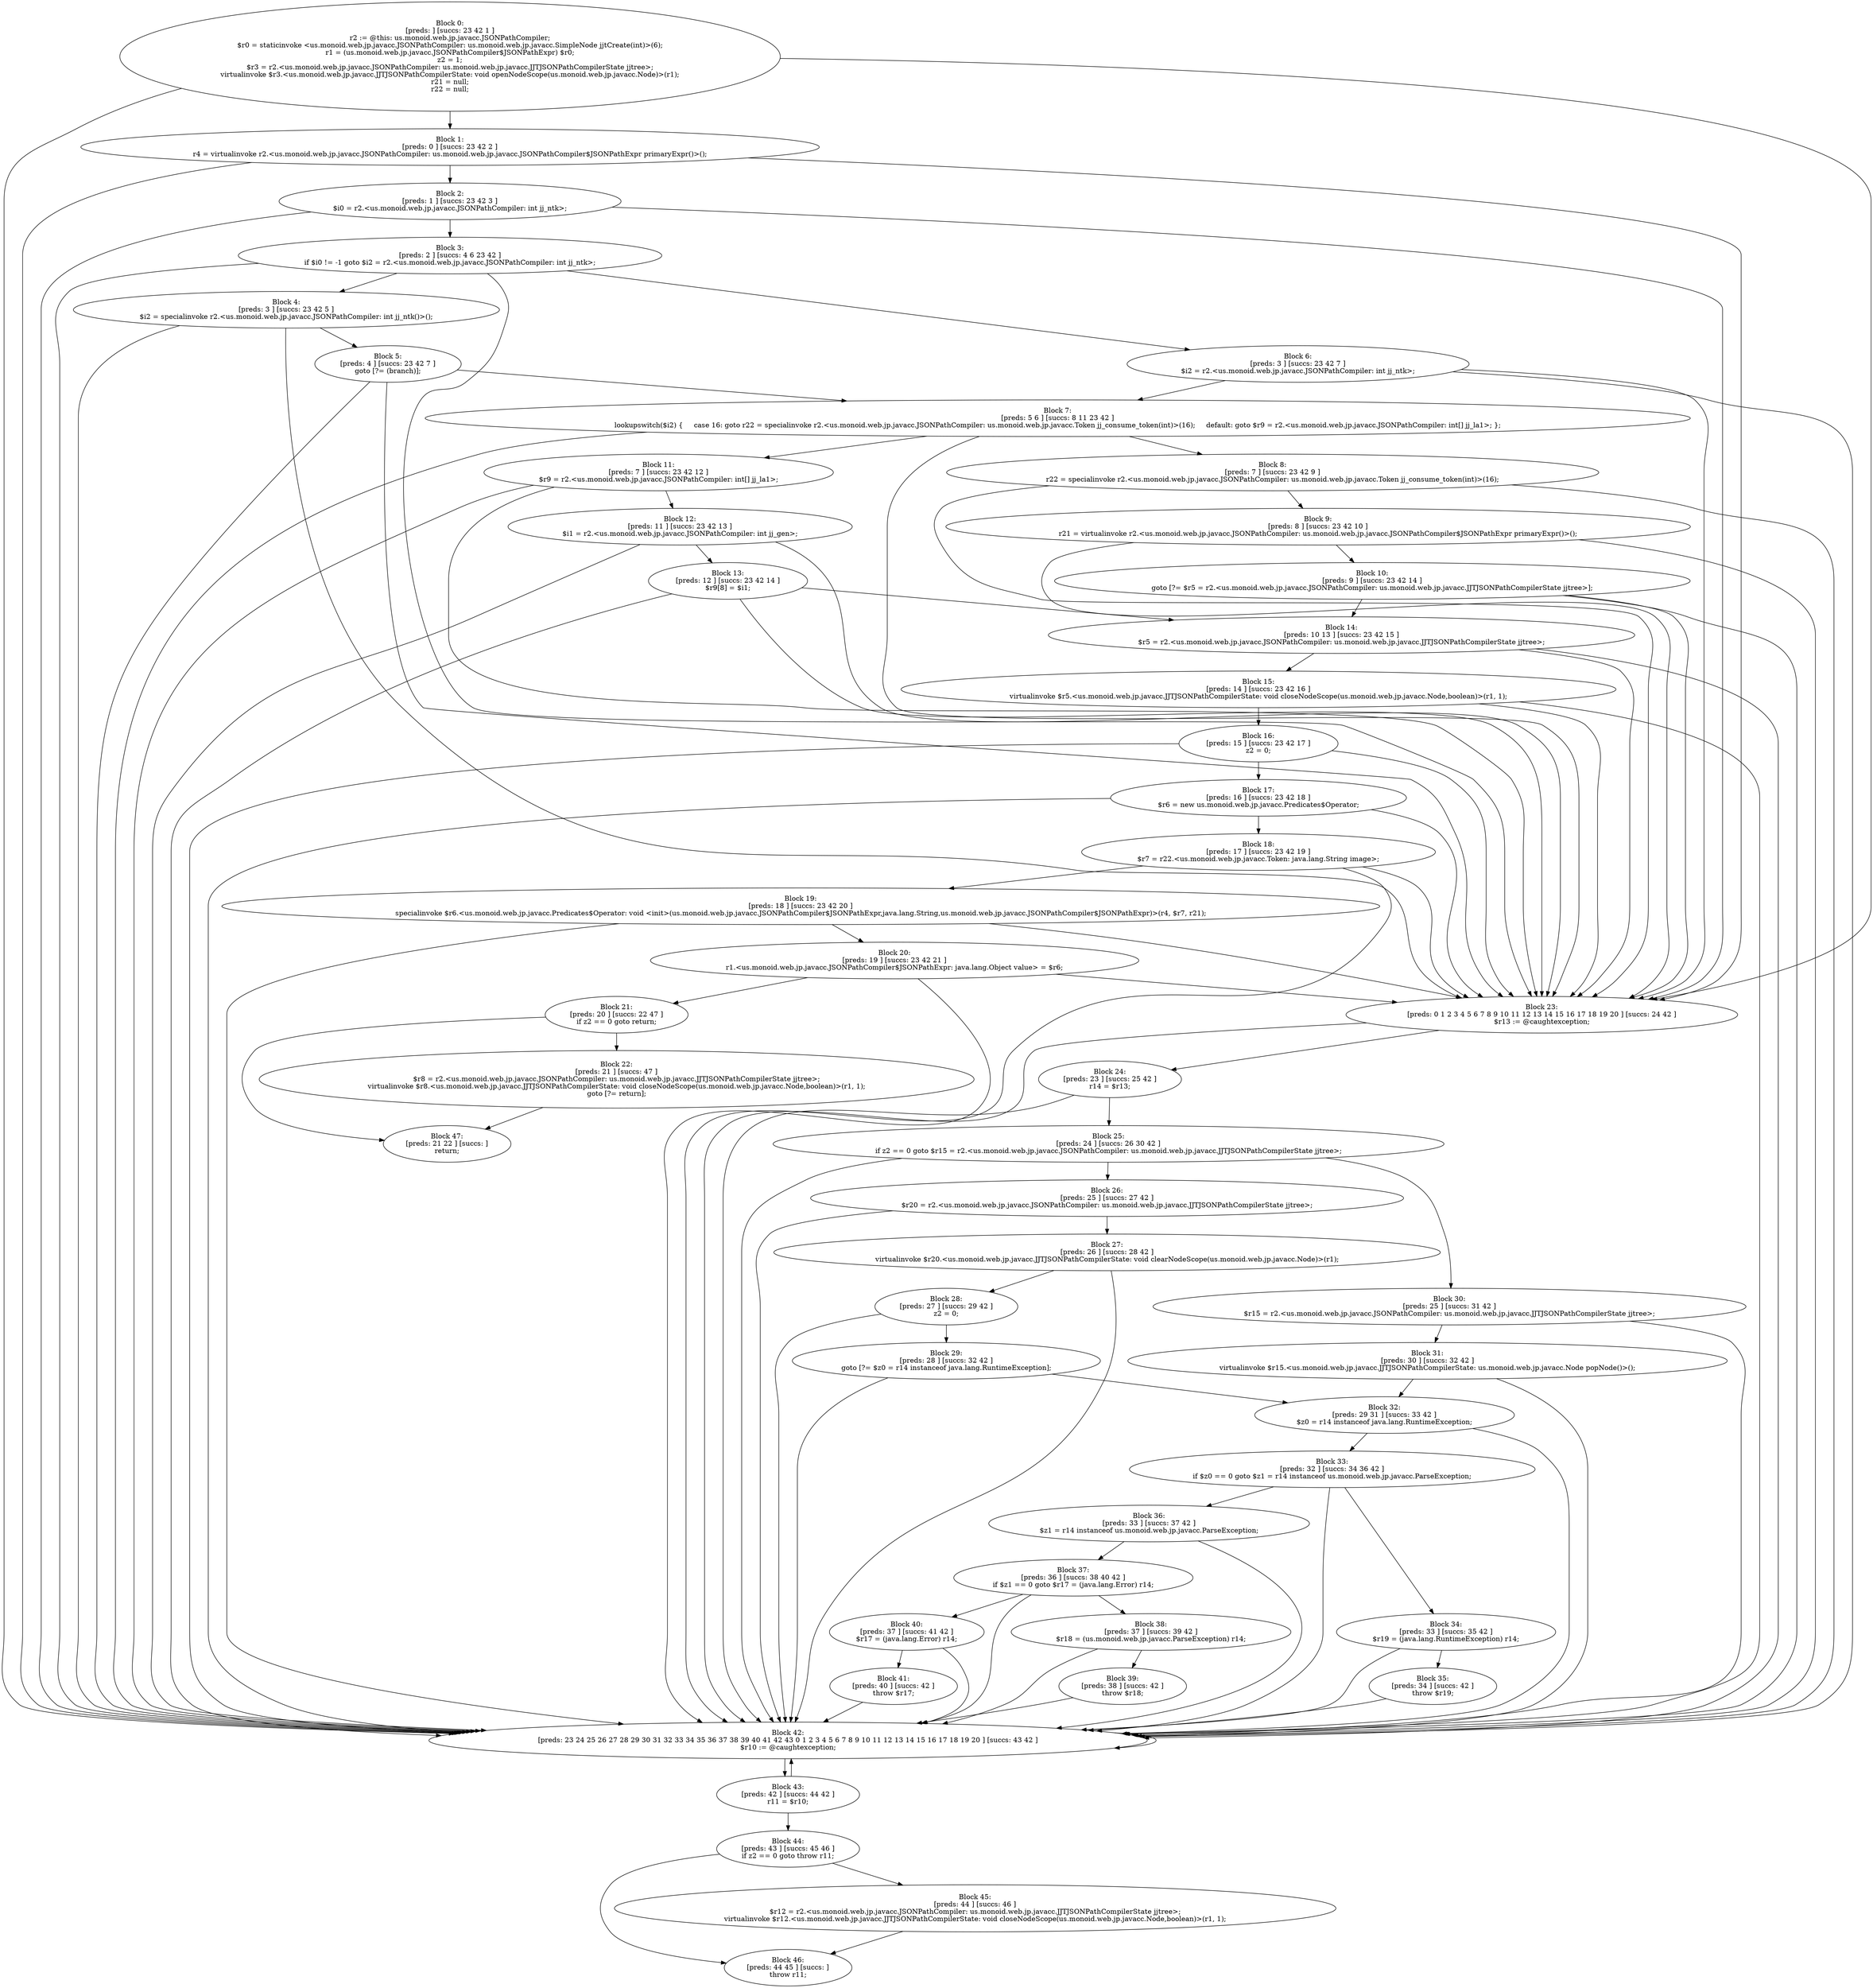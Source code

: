 digraph "unitGraph" {
    "Block 0:
[preds: ] [succs: 23 42 1 ]
r2 := @this: us.monoid.web.jp.javacc.JSONPathCompiler;
$r0 = staticinvoke <us.monoid.web.jp.javacc.JSONPathCompiler: us.monoid.web.jp.javacc.SimpleNode jjtCreate(int)>(6);
r1 = (us.monoid.web.jp.javacc.JSONPathCompiler$JSONPathExpr) $r0;
z2 = 1;
$r3 = r2.<us.monoid.web.jp.javacc.JSONPathCompiler: us.monoid.web.jp.javacc.JJTJSONPathCompilerState jjtree>;
virtualinvoke $r3.<us.monoid.web.jp.javacc.JJTJSONPathCompilerState: void openNodeScope(us.monoid.web.jp.javacc.Node)>(r1);
r21 = null;
r22 = null;
"
    "Block 1:
[preds: 0 ] [succs: 23 42 2 ]
r4 = virtualinvoke r2.<us.monoid.web.jp.javacc.JSONPathCompiler: us.monoid.web.jp.javacc.JSONPathCompiler$JSONPathExpr primaryExpr()>();
"
    "Block 2:
[preds: 1 ] [succs: 23 42 3 ]
$i0 = r2.<us.monoid.web.jp.javacc.JSONPathCompiler: int jj_ntk>;
"
    "Block 3:
[preds: 2 ] [succs: 4 6 23 42 ]
if $i0 != -1 goto $i2 = r2.<us.monoid.web.jp.javacc.JSONPathCompiler: int jj_ntk>;
"
    "Block 4:
[preds: 3 ] [succs: 23 42 5 ]
$i2 = specialinvoke r2.<us.monoid.web.jp.javacc.JSONPathCompiler: int jj_ntk()>();
"
    "Block 5:
[preds: 4 ] [succs: 23 42 7 ]
goto [?= (branch)];
"
    "Block 6:
[preds: 3 ] [succs: 23 42 7 ]
$i2 = r2.<us.monoid.web.jp.javacc.JSONPathCompiler: int jj_ntk>;
"
    "Block 7:
[preds: 5 6 ] [succs: 8 11 23 42 ]
lookupswitch($i2) {     case 16: goto r22 = specialinvoke r2.<us.monoid.web.jp.javacc.JSONPathCompiler: us.monoid.web.jp.javacc.Token jj_consume_token(int)>(16);     default: goto $r9 = r2.<us.monoid.web.jp.javacc.JSONPathCompiler: int[] jj_la1>; };
"
    "Block 8:
[preds: 7 ] [succs: 23 42 9 ]
r22 = specialinvoke r2.<us.monoid.web.jp.javacc.JSONPathCompiler: us.monoid.web.jp.javacc.Token jj_consume_token(int)>(16);
"
    "Block 9:
[preds: 8 ] [succs: 23 42 10 ]
r21 = virtualinvoke r2.<us.monoid.web.jp.javacc.JSONPathCompiler: us.monoid.web.jp.javacc.JSONPathCompiler$JSONPathExpr primaryExpr()>();
"
    "Block 10:
[preds: 9 ] [succs: 23 42 14 ]
goto [?= $r5 = r2.<us.monoid.web.jp.javacc.JSONPathCompiler: us.monoid.web.jp.javacc.JJTJSONPathCompilerState jjtree>];
"
    "Block 11:
[preds: 7 ] [succs: 23 42 12 ]
$r9 = r2.<us.monoid.web.jp.javacc.JSONPathCompiler: int[] jj_la1>;
"
    "Block 12:
[preds: 11 ] [succs: 23 42 13 ]
$i1 = r2.<us.monoid.web.jp.javacc.JSONPathCompiler: int jj_gen>;
"
    "Block 13:
[preds: 12 ] [succs: 23 42 14 ]
$r9[8] = $i1;
"
    "Block 14:
[preds: 10 13 ] [succs: 23 42 15 ]
$r5 = r2.<us.monoid.web.jp.javacc.JSONPathCompiler: us.monoid.web.jp.javacc.JJTJSONPathCompilerState jjtree>;
"
    "Block 15:
[preds: 14 ] [succs: 23 42 16 ]
virtualinvoke $r5.<us.monoid.web.jp.javacc.JJTJSONPathCompilerState: void closeNodeScope(us.monoid.web.jp.javacc.Node,boolean)>(r1, 1);
"
    "Block 16:
[preds: 15 ] [succs: 23 42 17 ]
z2 = 0;
"
    "Block 17:
[preds: 16 ] [succs: 23 42 18 ]
$r6 = new us.monoid.web.jp.javacc.Predicates$Operator;
"
    "Block 18:
[preds: 17 ] [succs: 23 42 19 ]
$r7 = r22.<us.monoid.web.jp.javacc.Token: java.lang.String image>;
"
    "Block 19:
[preds: 18 ] [succs: 23 42 20 ]
specialinvoke $r6.<us.monoid.web.jp.javacc.Predicates$Operator: void <init>(us.monoid.web.jp.javacc.JSONPathCompiler$JSONPathExpr,java.lang.String,us.monoid.web.jp.javacc.JSONPathCompiler$JSONPathExpr)>(r4, $r7, r21);
"
    "Block 20:
[preds: 19 ] [succs: 23 42 21 ]
r1.<us.monoid.web.jp.javacc.JSONPathCompiler$JSONPathExpr: java.lang.Object value> = $r6;
"
    "Block 21:
[preds: 20 ] [succs: 22 47 ]
if z2 == 0 goto return;
"
    "Block 22:
[preds: 21 ] [succs: 47 ]
$r8 = r2.<us.monoid.web.jp.javacc.JSONPathCompiler: us.monoid.web.jp.javacc.JJTJSONPathCompilerState jjtree>;
virtualinvoke $r8.<us.monoid.web.jp.javacc.JJTJSONPathCompilerState: void closeNodeScope(us.monoid.web.jp.javacc.Node,boolean)>(r1, 1);
goto [?= return];
"
    "Block 23:
[preds: 0 1 2 3 4 5 6 7 8 9 10 11 12 13 14 15 16 17 18 19 20 ] [succs: 24 42 ]
$r13 := @caughtexception;
"
    "Block 24:
[preds: 23 ] [succs: 25 42 ]
r14 = $r13;
"
    "Block 25:
[preds: 24 ] [succs: 26 30 42 ]
if z2 == 0 goto $r15 = r2.<us.monoid.web.jp.javacc.JSONPathCompiler: us.monoid.web.jp.javacc.JJTJSONPathCompilerState jjtree>;
"
    "Block 26:
[preds: 25 ] [succs: 27 42 ]
$r20 = r2.<us.monoid.web.jp.javacc.JSONPathCompiler: us.monoid.web.jp.javacc.JJTJSONPathCompilerState jjtree>;
"
    "Block 27:
[preds: 26 ] [succs: 28 42 ]
virtualinvoke $r20.<us.monoid.web.jp.javacc.JJTJSONPathCompilerState: void clearNodeScope(us.monoid.web.jp.javacc.Node)>(r1);
"
    "Block 28:
[preds: 27 ] [succs: 29 42 ]
z2 = 0;
"
    "Block 29:
[preds: 28 ] [succs: 32 42 ]
goto [?= $z0 = r14 instanceof java.lang.RuntimeException];
"
    "Block 30:
[preds: 25 ] [succs: 31 42 ]
$r15 = r2.<us.monoid.web.jp.javacc.JSONPathCompiler: us.monoid.web.jp.javacc.JJTJSONPathCompilerState jjtree>;
"
    "Block 31:
[preds: 30 ] [succs: 32 42 ]
virtualinvoke $r15.<us.monoid.web.jp.javacc.JJTJSONPathCompilerState: us.monoid.web.jp.javacc.Node popNode()>();
"
    "Block 32:
[preds: 29 31 ] [succs: 33 42 ]
$z0 = r14 instanceof java.lang.RuntimeException;
"
    "Block 33:
[preds: 32 ] [succs: 34 36 42 ]
if $z0 == 0 goto $z1 = r14 instanceof us.monoid.web.jp.javacc.ParseException;
"
    "Block 34:
[preds: 33 ] [succs: 35 42 ]
$r19 = (java.lang.RuntimeException) r14;
"
    "Block 35:
[preds: 34 ] [succs: 42 ]
throw $r19;
"
    "Block 36:
[preds: 33 ] [succs: 37 42 ]
$z1 = r14 instanceof us.monoid.web.jp.javacc.ParseException;
"
    "Block 37:
[preds: 36 ] [succs: 38 40 42 ]
if $z1 == 0 goto $r17 = (java.lang.Error) r14;
"
    "Block 38:
[preds: 37 ] [succs: 39 42 ]
$r18 = (us.monoid.web.jp.javacc.ParseException) r14;
"
    "Block 39:
[preds: 38 ] [succs: 42 ]
throw $r18;
"
    "Block 40:
[preds: 37 ] [succs: 41 42 ]
$r17 = (java.lang.Error) r14;
"
    "Block 41:
[preds: 40 ] [succs: 42 ]
throw $r17;
"
    "Block 42:
[preds: 23 24 25 26 27 28 29 30 31 32 33 34 35 36 37 38 39 40 41 42 43 0 1 2 3 4 5 6 7 8 9 10 11 12 13 14 15 16 17 18 19 20 ] [succs: 43 42 ]
$r10 := @caughtexception;
"
    "Block 43:
[preds: 42 ] [succs: 44 42 ]
r11 = $r10;
"
    "Block 44:
[preds: 43 ] [succs: 45 46 ]
if z2 == 0 goto throw r11;
"
    "Block 45:
[preds: 44 ] [succs: 46 ]
$r12 = r2.<us.monoid.web.jp.javacc.JSONPathCompiler: us.monoid.web.jp.javacc.JJTJSONPathCompilerState jjtree>;
virtualinvoke $r12.<us.monoid.web.jp.javacc.JJTJSONPathCompilerState: void closeNodeScope(us.monoid.web.jp.javacc.Node,boolean)>(r1, 1);
"
    "Block 46:
[preds: 44 45 ] [succs: ]
throw r11;
"
    "Block 47:
[preds: 21 22 ] [succs: ]
return;
"
    "Block 0:
[preds: ] [succs: 23 42 1 ]
r2 := @this: us.monoid.web.jp.javacc.JSONPathCompiler;
$r0 = staticinvoke <us.monoid.web.jp.javacc.JSONPathCompiler: us.monoid.web.jp.javacc.SimpleNode jjtCreate(int)>(6);
r1 = (us.monoid.web.jp.javacc.JSONPathCompiler$JSONPathExpr) $r0;
z2 = 1;
$r3 = r2.<us.monoid.web.jp.javacc.JSONPathCompiler: us.monoid.web.jp.javacc.JJTJSONPathCompilerState jjtree>;
virtualinvoke $r3.<us.monoid.web.jp.javacc.JJTJSONPathCompilerState: void openNodeScope(us.monoid.web.jp.javacc.Node)>(r1);
r21 = null;
r22 = null;
"->"Block 23:
[preds: 0 1 2 3 4 5 6 7 8 9 10 11 12 13 14 15 16 17 18 19 20 ] [succs: 24 42 ]
$r13 := @caughtexception;
";
    "Block 0:
[preds: ] [succs: 23 42 1 ]
r2 := @this: us.monoid.web.jp.javacc.JSONPathCompiler;
$r0 = staticinvoke <us.monoid.web.jp.javacc.JSONPathCompiler: us.monoid.web.jp.javacc.SimpleNode jjtCreate(int)>(6);
r1 = (us.monoid.web.jp.javacc.JSONPathCompiler$JSONPathExpr) $r0;
z2 = 1;
$r3 = r2.<us.monoid.web.jp.javacc.JSONPathCompiler: us.monoid.web.jp.javacc.JJTJSONPathCompilerState jjtree>;
virtualinvoke $r3.<us.monoid.web.jp.javacc.JJTJSONPathCompilerState: void openNodeScope(us.monoid.web.jp.javacc.Node)>(r1);
r21 = null;
r22 = null;
"->"Block 42:
[preds: 23 24 25 26 27 28 29 30 31 32 33 34 35 36 37 38 39 40 41 42 43 0 1 2 3 4 5 6 7 8 9 10 11 12 13 14 15 16 17 18 19 20 ] [succs: 43 42 ]
$r10 := @caughtexception;
";
    "Block 0:
[preds: ] [succs: 23 42 1 ]
r2 := @this: us.monoid.web.jp.javacc.JSONPathCompiler;
$r0 = staticinvoke <us.monoid.web.jp.javacc.JSONPathCompiler: us.monoid.web.jp.javacc.SimpleNode jjtCreate(int)>(6);
r1 = (us.monoid.web.jp.javacc.JSONPathCompiler$JSONPathExpr) $r0;
z2 = 1;
$r3 = r2.<us.monoid.web.jp.javacc.JSONPathCompiler: us.monoid.web.jp.javacc.JJTJSONPathCompilerState jjtree>;
virtualinvoke $r3.<us.monoid.web.jp.javacc.JJTJSONPathCompilerState: void openNodeScope(us.monoid.web.jp.javacc.Node)>(r1);
r21 = null;
r22 = null;
"->"Block 1:
[preds: 0 ] [succs: 23 42 2 ]
r4 = virtualinvoke r2.<us.monoid.web.jp.javacc.JSONPathCompiler: us.monoid.web.jp.javacc.JSONPathCompiler$JSONPathExpr primaryExpr()>();
";
    "Block 1:
[preds: 0 ] [succs: 23 42 2 ]
r4 = virtualinvoke r2.<us.monoid.web.jp.javacc.JSONPathCompiler: us.monoid.web.jp.javacc.JSONPathCompiler$JSONPathExpr primaryExpr()>();
"->"Block 23:
[preds: 0 1 2 3 4 5 6 7 8 9 10 11 12 13 14 15 16 17 18 19 20 ] [succs: 24 42 ]
$r13 := @caughtexception;
";
    "Block 1:
[preds: 0 ] [succs: 23 42 2 ]
r4 = virtualinvoke r2.<us.monoid.web.jp.javacc.JSONPathCompiler: us.monoid.web.jp.javacc.JSONPathCompiler$JSONPathExpr primaryExpr()>();
"->"Block 42:
[preds: 23 24 25 26 27 28 29 30 31 32 33 34 35 36 37 38 39 40 41 42 43 0 1 2 3 4 5 6 7 8 9 10 11 12 13 14 15 16 17 18 19 20 ] [succs: 43 42 ]
$r10 := @caughtexception;
";
    "Block 1:
[preds: 0 ] [succs: 23 42 2 ]
r4 = virtualinvoke r2.<us.monoid.web.jp.javacc.JSONPathCompiler: us.monoid.web.jp.javacc.JSONPathCompiler$JSONPathExpr primaryExpr()>();
"->"Block 2:
[preds: 1 ] [succs: 23 42 3 ]
$i0 = r2.<us.monoid.web.jp.javacc.JSONPathCompiler: int jj_ntk>;
";
    "Block 2:
[preds: 1 ] [succs: 23 42 3 ]
$i0 = r2.<us.monoid.web.jp.javacc.JSONPathCompiler: int jj_ntk>;
"->"Block 23:
[preds: 0 1 2 3 4 5 6 7 8 9 10 11 12 13 14 15 16 17 18 19 20 ] [succs: 24 42 ]
$r13 := @caughtexception;
";
    "Block 2:
[preds: 1 ] [succs: 23 42 3 ]
$i0 = r2.<us.monoid.web.jp.javacc.JSONPathCompiler: int jj_ntk>;
"->"Block 42:
[preds: 23 24 25 26 27 28 29 30 31 32 33 34 35 36 37 38 39 40 41 42 43 0 1 2 3 4 5 6 7 8 9 10 11 12 13 14 15 16 17 18 19 20 ] [succs: 43 42 ]
$r10 := @caughtexception;
";
    "Block 2:
[preds: 1 ] [succs: 23 42 3 ]
$i0 = r2.<us.monoid.web.jp.javacc.JSONPathCompiler: int jj_ntk>;
"->"Block 3:
[preds: 2 ] [succs: 4 6 23 42 ]
if $i0 != -1 goto $i2 = r2.<us.monoid.web.jp.javacc.JSONPathCompiler: int jj_ntk>;
";
    "Block 3:
[preds: 2 ] [succs: 4 6 23 42 ]
if $i0 != -1 goto $i2 = r2.<us.monoid.web.jp.javacc.JSONPathCompiler: int jj_ntk>;
"->"Block 4:
[preds: 3 ] [succs: 23 42 5 ]
$i2 = specialinvoke r2.<us.monoid.web.jp.javacc.JSONPathCompiler: int jj_ntk()>();
";
    "Block 3:
[preds: 2 ] [succs: 4 6 23 42 ]
if $i0 != -1 goto $i2 = r2.<us.monoid.web.jp.javacc.JSONPathCompiler: int jj_ntk>;
"->"Block 6:
[preds: 3 ] [succs: 23 42 7 ]
$i2 = r2.<us.monoid.web.jp.javacc.JSONPathCompiler: int jj_ntk>;
";
    "Block 3:
[preds: 2 ] [succs: 4 6 23 42 ]
if $i0 != -1 goto $i2 = r2.<us.monoid.web.jp.javacc.JSONPathCompiler: int jj_ntk>;
"->"Block 23:
[preds: 0 1 2 3 4 5 6 7 8 9 10 11 12 13 14 15 16 17 18 19 20 ] [succs: 24 42 ]
$r13 := @caughtexception;
";
    "Block 3:
[preds: 2 ] [succs: 4 6 23 42 ]
if $i0 != -1 goto $i2 = r2.<us.monoid.web.jp.javacc.JSONPathCompiler: int jj_ntk>;
"->"Block 42:
[preds: 23 24 25 26 27 28 29 30 31 32 33 34 35 36 37 38 39 40 41 42 43 0 1 2 3 4 5 6 7 8 9 10 11 12 13 14 15 16 17 18 19 20 ] [succs: 43 42 ]
$r10 := @caughtexception;
";
    "Block 4:
[preds: 3 ] [succs: 23 42 5 ]
$i2 = specialinvoke r2.<us.monoid.web.jp.javacc.JSONPathCompiler: int jj_ntk()>();
"->"Block 23:
[preds: 0 1 2 3 4 5 6 7 8 9 10 11 12 13 14 15 16 17 18 19 20 ] [succs: 24 42 ]
$r13 := @caughtexception;
";
    "Block 4:
[preds: 3 ] [succs: 23 42 5 ]
$i2 = specialinvoke r2.<us.monoid.web.jp.javacc.JSONPathCompiler: int jj_ntk()>();
"->"Block 42:
[preds: 23 24 25 26 27 28 29 30 31 32 33 34 35 36 37 38 39 40 41 42 43 0 1 2 3 4 5 6 7 8 9 10 11 12 13 14 15 16 17 18 19 20 ] [succs: 43 42 ]
$r10 := @caughtexception;
";
    "Block 4:
[preds: 3 ] [succs: 23 42 5 ]
$i2 = specialinvoke r2.<us.monoid.web.jp.javacc.JSONPathCompiler: int jj_ntk()>();
"->"Block 5:
[preds: 4 ] [succs: 23 42 7 ]
goto [?= (branch)];
";
    "Block 5:
[preds: 4 ] [succs: 23 42 7 ]
goto [?= (branch)];
"->"Block 23:
[preds: 0 1 2 3 4 5 6 7 8 9 10 11 12 13 14 15 16 17 18 19 20 ] [succs: 24 42 ]
$r13 := @caughtexception;
";
    "Block 5:
[preds: 4 ] [succs: 23 42 7 ]
goto [?= (branch)];
"->"Block 42:
[preds: 23 24 25 26 27 28 29 30 31 32 33 34 35 36 37 38 39 40 41 42 43 0 1 2 3 4 5 6 7 8 9 10 11 12 13 14 15 16 17 18 19 20 ] [succs: 43 42 ]
$r10 := @caughtexception;
";
    "Block 5:
[preds: 4 ] [succs: 23 42 7 ]
goto [?= (branch)];
"->"Block 7:
[preds: 5 6 ] [succs: 8 11 23 42 ]
lookupswitch($i2) {     case 16: goto r22 = specialinvoke r2.<us.monoid.web.jp.javacc.JSONPathCompiler: us.monoid.web.jp.javacc.Token jj_consume_token(int)>(16);     default: goto $r9 = r2.<us.monoid.web.jp.javacc.JSONPathCompiler: int[] jj_la1>; };
";
    "Block 6:
[preds: 3 ] [succs: 23 42 7 ]
$i2 = r2.<us.monoid.web.jp.javacc.JSONPathCompiler: int jj_ntk>;
"->"Block 23:
[preds: 0 1 2 3 4 5 6 7 8 9 10 11 12 13 14 15 16 17 18 19 20 ] [succs: 24 42 ]
$r13 := @caughtexception;
";
    "Block 6:
[preds: 3 ] [succs: 23 42 7 ]
$i2 = r2.<us.monoid.web.jp.javacc.JSONPathCompiler: int jj_ntk>;
"->"Block 42:
[preds: 23 24 25 26 27 28 29 30 31 32 33 34 35 36 37 38 39 40 41 42 43 0 1 2 3 4 5 6 7 8 9 10 11 12 13 14 15 16 17 18 19 20 ] [succs: 43 42 ]
$r10 := @caughtexception;
";
    "Block 6:
[preds: 3 ] [succs: 23 42 7 ]
$i2 = r2.<us.monoid.web.jp.javacc.JSONPathCompiler: int jj_ntk>;
"->"Block 7:
[preds: 5 6 ] [succs: 8 11 23 42 ]
lookupswitch($i2) {     case 16: goto r22 = specialinvoke r2.<us.monoid.web.jp.javacc.JSONPathCompiler: us.monoid.web.jp.javacc.Token jj_consume_token(int)>(16);     default: goto $r9 = r2.<us.monoid.web.jp.javacc.JSONPathCompiler: int[] jj_la1>; };
";
    "Block 7:
[preds: 5 6 ] [succs: 8 11 23 42 ]
lookupswitch($i2) {     case 16: goto r22 = specialinvoke r2.<us.monoid.web.jp.javacc.JSONPathCompiler: us.monoid.web.jp.javacc.Token jj_consume_token(int)>(16);     default: goto $r9 = r2.<us.monoid.web.jp.javacc.JSONPathCompiler: int[] jj_la1>; };
"->"Block 8:
[preds: 7 ] [succs: 23 42 9 ]
r22 = specialinvoke r2.<us.monoid.web.jp.javacc.JSONPathCompiler: us.monoid.web.jp.javacc.Token jj_consume_token(int)>(16);
";
    "Block 7:
[preds: 5 6 ] [succs: 8 11 23 42 ]
lookupswitch($i2) {     case 16: goto r22 = specialinvoke r2.<us.monoid.web.jp.javacc.JSONPathCompiler: us.monoid.web.jp.javacc.Token jj_consume_token(int)>(16);     default: goto $r9 = r2.<us.monoid.web.jp.javacc.JSONPathCompiler: int[] jj_la1>; };
"->"Block 11:
[preds: 7 ] [succs: 23 42 12 ]
$r9 = r2.<us.monoid.web.jp.javacc.JSONPathCompiler: int[] jj_la1>;
";
    "Block 7:
[preds: 5 6 ] [succs: 8 11 23 42 ]
lookupswitch($i2) {     case 16: goto r22 = specialinvoke r2.<us.monoid.web.jp.javacc.JSONPathCompiler: us.monoid.web.jp.javacc.Token jj_consume_token(int)>(16);     default: goto $r9 = r2.<us.monoid.web.jp.javacc.JSONPathCompiler: int[] jj_la1>; };
"->"Block 23:
[preds: 0 1 2 3 4 5 6 7 8 9 10 11 12 13 14 15 16 17 18 19 20 ] [succs: 24 42 ]
$r13 := @caughtexception;
";
    "Block 7:
[preds: 5 6 ] [succs: 8 11 23 42 ]
lookupswitch($i2) {     case 16: goto r22 = specialinvoke r2.<us.monoid.web.jp.javacc.JSONPathCompiler: us.monoid.web.jp.javacc.Token jj_consume_token(int)>(16);     default: goto $r9 = r2.<us.monoid.web.jp.javacc.JSONPathCompiler: int[] jj_la1>; };
"->"Block 42:
[preds: 23 24 25 26 27 28 29 30 31 32 33 34 35 36 37 38 39 40 41 42 43 0 1 2 3 4 5 6 7 8 9 10 11 12 13 14 15 16 17 18 19 20 ] [succs: 43 42 ]
$r10 := @caughtexception;
";
    "Block 8:
[preds: 7 ] [succs: 23 42 9 ]
r22 = specialinvoke r2.<us.monoid.web.jp.javacc.JSONPathCompiler: us.monoid.web.jp.javacc.Token jj_consume_token(int)>(16);
"->"Block 23:
[preds: 0 1 2 3 4 5 6 7 8 9 10 11 12 13 14 15 16 17 18 19 20 ] [succs: 24 42 ]
$r13 := @caughtexception;
";
    "Block 8:
[preds: 7 ] [succs: 23 42 9 ]
r22 = specialinvoke r2.<us.monoid.web.jp.javacc.JSONPathCompiler: us.monoid.web.jp.javacc.Token jj_consume_token(int)>(16);
"->"Block 42:
[preds: 23 24 25 26 27 28 29 30 31 32 33 34 35 36 37 38 39 40 41 42 43 0 1 2 3 4 5 6 7 8 9 10 11 12 13 14 15 16 17 18 19 20 ] [succs: 43 42 ]
$r10 := @caughtexception;
";
    "Block 8:
[preds: 7 ] [succs: 23 42 9 ]
r22 = specialinvoke r2.<us.monoid.web.jp.javacc.JSONPathCompiler: us.monoid.web.jp.javacc.Token jj_consume_token(int)>(16);
"->"Block 9:
[preds: 8 ] [succs: 23 42 10 ]
r21 = virtualinvoke r2.<us.monoid.web.jp.javacc.JSONPathCompiler: us.monoid.web.jp.javacc.JSONPathCompiler$JSONPathExpr primaryExpr()>();
";
    "Block 9:
[preds: 8 ] [succs: 23 42 10 ]
r21 = virtualinvoke r2.<us.monoid.web.jp.javacc.JSONPathCompiler: us.monoid.web.jp.javacc.JSONPathCompiler$JSONPathExpr primaryExpr()>();
"->"Block 23:
[preds: 0 1 2 3 4 5 6 7 8 9 10 11 12 13 14 15 16 17 18 19 20 ] [succs: 24 42 ]
$r13 := @caughtexception;
";
    "Block 9:
[preds: 8 ] [succs: 23 42 10 ]
r21 = virtualinvoke r2.<us.monoid.web.jp.javacc.JSONPathCompiler: us.monoid.web.jp.javacc.JSONPathCompiler$JSONPathExpr primaryExpr()>();
"->"Block 42:
[preds: 23 24 25 26 27 28 29 30 31 32 33 34 35 36 37 38 39 40 41 42 43 0 1 2 3 4 5 6 7 8 9 10 11 12 13 14 15 16 17 18 19 20 ] [succs: 43 42 ]
$r10 := @caughtexception;
";
    "Block 9:
[preds: 8 ] [succs: 23 42 10 ]
r21 = virtualinvoke r2.<us.monoid.web.jp.javacc.JSONPathCompiler: us.monoid.web.jp.javacc.JSONPathCompiler$JSONPathExpr primaryExpr()>();
"->"Block 10:
[preds: 9 ] [succs: 23 42 14 ]
goto [?= $r5 = r2.<us.monoid.web.jp.javacc.JSONPathCompiler: us.monoid.web.jp.javacc.JJTJSONPathCompilerState jjtree>];
";
    "Block 10:
[preds: 9 ] [succs: 23 42 14 ]
goto [?= $r5 = r2.<us.monoid.web.jp.javacc.JSONPathCompiler: us.monoid.web.jp.javacc.JJTJSONPathCompilerState jjtree>];
"->"Block 23:
[preds: 0 1 2 3 4 5 6 7 8 9 10 11 12 13 14 15 16 17 18 19 20 ] [succs: 24 42 ]
$r13 := @caughtexception;
";
    "Block 10:
[preds: 9 ] [succs: 23 42 14 ]
goto [?= $r5 = r2.<us.monoid.web.jp.javacc.JSONPathCompiler: us.monoid.web.jp.javacc.JJTJSONPathCompilerState jjtree>];
"->"Block 42:
[preds: 23 24 25 26 27 28 29 30 31 32 33 34 35 36 37 38 39 40 41 42 43 0 1 2 3 4 5 6 7 8 9 10 11 12 13 14 15 16 17 18 19 20 ] [succs: 43 42 ]
$r10 := @caughtexception;
";
    "Block 10:
[preds: 9 ] [succs: 23 42 14 ]
goto [?= $r5 = r2.<us.monoid.web.jp.javacc.JSONPathCompiler: us.monoid.web.jp.javacc.JJTJSONPathCompilerState jjtree>];
"->"Block 14:
[preds: 10 13 ] [succs: 23 42 15 ]
$r5 = r2.<us.monoid.web.jp.javacc.JSONPathCompiler: us.monoid.web.jp.javacc.JJTJSONPathCompilerState jjtree>;
";
    "Block 11:
[preds: 7 ] [succs: 23 42 12 ]
$r9 = r2.<us.monoid.web.jp.javacc.JSONPathCompiler: int[] jj_la1>;
"->"Block 23:
[preds: 0 1 2 3 4 5 6 7 8 9 10 11 12 13 14 15 16 17 18 19 20 ] [succs: 24 42 ]
$r13 := @caughtexception;
";
    "Block 11:
[preds: 7 ] [succs: 23 42 12 ]
$r9 = r2.<us.monoid.web.jp.javacc.JSONPathCompiler: int[] jj_la1>;
"->"Block 42:
[preds: 23 24 25 26 27 28 29 30 31 32 33 34 35 36 37 38 39 40 41 42 43 0 1 2 3 4 5 6 7 8 9 10 11 12 13 14 15 16 17 18 19 20 ] [succs: 43 42 ]
$r10 := @caughtexception;
";
    "Block 11:
[preds: 7 ] [succs: 23 42 12 ]
$r9 = r2.<us.monoid.web.jp.javacc.JSONPathCompiler: int[] jj_la1>;
"->"Block 12:
[preds: 11 ] [succs: 23 42 13 ]
$i1 = r2.<us.monoid.web.jp.javacc.JSONPathCompiler: int jj_gen>;
";
    "Block 12:
[preds: 11 ] [succs: 23 42 13 ]
$i1 = r2.<us.monoid.web.jp.javacc.JSONPathCompiler: int jj_gen>;
"->"Block 23:
[preds: 0 1 2 3 4 5 6 7 8 9 10 11 12 13 14 15 16 17 18 19 20 ] [succs: 24 42 ]
$r13 := @caughtexception;
";
    "Block 12:
[preds: 11 ] [succs: 23 42 13 ]
$i1 = r2.<us.monoid.web.jp.javacc.JSONPathCompiler: int jj_gen>;
"->"Block 42:
[preds: 23 24 25 26 27 28 29 30 31 32 33 34 35 36 37 38 39 40 41 42 43 0 1 2 3 4 5 6 7 8 9 10 11 12 13 14 15 16 17 18 19 20 ] [succs: 43 42 ]
$r10 := @caughtexception;
";
    "Block 12:
[preds: 11 ] [succs: 23 42 13 ]
$i1 = r2.<us.monoid.web.jp.javacc.JSONPathCompiler: int jj_gen>;
"->"Block 13:
[preds: 12 ] [succs: 23 42 14 ]
$r9[8] = $i1;
";
    "Block 13:
[preds: 12 ] [succs: 23 42 14 ]
$r9[8] = $i1;
"->"Block 23:
[preds: 0 1 2 3 4 5 6 7 8 9 10 11 12 13 14 15 16 17 18 19 20 ] [succs: 24 42 ]
$r13 := @caughtexception;
";
    "Block 13:
[preds: 12 ] [succs: 23 42 14 ]
$r9[8] = $i1;
"->"Block 42:
[preds: 23 24 25 26 27 28 29 30 31 32 33 34 35 36 37 38 39 40 41 42 43 0 1 2 3 4 5 6 7 8 9 10 11 12 13 14 15 16 17 18 19 20 ] [succs: 43 42 ]
$r10 := @caughtexception;
";
    "Block 13:
[preds: 12 ] [succs: 23 42 14 ]
$r9[8] = $i1;
"->"Block 14:
[preds: 10 13 ] [succs: 23 42 15 ]
$r5 = r2.<us.monoid.web.jp.javacc.JSONPathCompiler: us.monoid.web.jp.javacc.JJTJSONPathCompilerState jjtree>;
";
    "Block 14:
[preds: 10 13 ] [succs: 23 42 15 ]
$r5 = r2.<us.monoid.web.jp.javacc.JSONPathCompiler: us.monoid.web.jp.javacc.JJTJSONPathCompilerState jjtree>;
"->"Block 23:
[preds: 0 1 2 3 4 5 6 7 8 9 10 11 12 13 14 15 16 17 18 19 20 ] [succs: 24 42 ]
$r13 := @caughtexception;
";
    "Block 14:
[preds: 10 13 ] [succs: 23 42 15 ]
$r5 = r2.<us.monoid.web.jp.javacc.JSONPathCompiler: us.monoid.web.jp.javacc.JJTJSONPathCompilerState jjtree>;
"->"Block 42:
[preds: 23 24 25 26 27 28 29 30 31 32 33 34 35 36 37 38 39 40 41 42 43 0 1 2 3 4 5 6 7 8 9 10 11 12 13 14 15 16 17 18 19 20 ] [succs: 43 42 ]
$r10 := @caughtexception;
";
    "Block 14:
[preds: 10 13 ] [succs: 23 42 15 ]
$r5 = r2.<us.monoid.web.jp.javacc.JSONPathCompiler: us.monoid.web.jp.javacc.JJTJSONPathCompilerState jjtree>;
"->"Block 15:
[preds: 14 ] [succs: 23 42 16 ]
virtualinvoke $r5.<us.monoid.web.jp.javacc.JJTJSONPathCompilerState: void closeNodeScope(us.monoid.web.jp.javacc.Node,boolean)>(r1, 1);
";
    "Block 15:
[preds: 14 ] [succs: 23 42 16 ]
virtualinvoke $r5.<us.monoid.web.jp.javacc.JJTJSONPathCompilerState: void closeNodeScope(us.monoid.web.jp.javacc.Node,boolean)>(r1, 1);
"->"Block 23:
[preds: 0 1 2 3 4 5 6 7 8 9 10 11 12 13 14 15 16 17 18 19 20 ] [succs: 24 42 ]
$r13 := @caughtexception;
";
    "Block 15:
[preds: 14 ] [succs: 23 42 16 ]
virtualinvoke $r5.<us.monoid.web.jp.javacc.JJTJSONPathCompilerState: void closeNodeScope(us.monoid.web.jp.javacc.Node,boolean)>(r1, 1);
"->"Block 42:
[preds: 23 24 25 26 27 28 29 30 31 32 33 34 35 36 37 38 39 40 41 42 43 0 1 2 3 4 5 6 7 8 9 10 11 12 13 14 15 16 17 18 19 20 ] [succs: 43 42 ]
$r10 := @caughtexception;
";
    "Block 15:
[preds: 14 ] [succs: 23 42 16 ]
virtualinvoke $r5.<us.monoid.web.jp.javacc.JJTJSONPathCompilerState: void closeNodeScope(us.monoid.web.jp.javacc.Node,boolean)>(r1, 1);
"->"Block 16:
[preds: 15 ] [succs: 23 42 17 ]
z2 = 0;
";
    "Block 16:
[preds: 15 ] [succs: 23 42 17 ]
z2 = 0;
"->"Block 23:
[preds: 0 1 2 3 4 5 6 7 8 9 10 11 12 13 14 15 16 17 18 19 20 ] [succs: 24 42 ]
$r13 := @caughtexception;
";
    "Block 16:
[preds: 15 ] [succs: 23 42 17 ]
z2 = 0;
"->"Block 42:
[preds: 23 24 25 26 27 28 29 30 31 32 33 34 35 36 37 38 39 40 41 42 43 0 1 2 3 4 5 6 7 8 9 10 11 12 13 14 15 16 17 18 19 20 ] [succs: 43 42 ]
$r10 := @caughtexception;
";
    "Block 16:
[preds: 15 ] [succs: 23 42 17 ]
z2 = 0;
"->"Block 17:
[preds: 16 ] [succs: 23 42 18 ]
$r6 = new us.monoid.web.jp.javacc.Predicates$Operator;
";
    "Block 17:
[preds: 16 ] [succs: 23 42 18 ]
$r6 = new us.monoid.web.jp.javacc.Predicates$Operator;
"->"Block 23:
[preds: 0 1 2 3 4 5 6 7 8 9 10 11 12 13 14 15 16 17 18 19 20 ] [succs: 24 42 ]
$r13 := @caughtexception;
";
    "Block 17:
[preds: 16 ] [succs: 23 42 18 ]
$r6 = new us.monoid.web.jp.javacc.Predicates$Operator;
"->"Block 42:
[preds: 23 24 25 26 27 28 29 30 31 32 33 34 35 36 37 38 39 40 41 42 43 0 1 2 3 4 5 6 7 8 9 10 11 12 13 14 15 16 17 18 19 20 ] [succs: 43 42 ]
$r10 := @caughtexception;
";
    "Block 17:
[preds: 16 ] [succs: 23 42 18 ]
$r6 = new us.monoid.web.jp.javacc.Predicates$Operator;
"->"Block 18:
[preds: 17 ] [succs: 23 42 19 ]
$r7 = r22.<us.monoid.web.jp.javacc.Token: java.lang.String image>;
";
    "Block 18:
[preds: 17 ] [succs: 23 42 19 ]
$r7 = r22.<us.monoid.web.jp.javacc.Token: java.lang.String image>;
"->"Block 23:
[preds: 0 1 2 3 4 5 6 7 8 9 10 11 12 13 14 15 16 17 18 19 20 ] [succs: 24 42 ]
$r13 := @caughtexception;
";
    "Block 18:
[preds: 17 ] [succs: 23 42 19 ]
$r7 = r22.<us.monoid.web.jp.javacc.Token: java.lang.String image>;
"->"Block 42:
[preds: 23 24 25 26 27 28 29 30 31 32 33 34 35 36 37 38 39 40 41 42 43 0 1 2 3 4 5 6 7 8 9 10 11 12 13 14 15 16 17 18 19 20 ] [succs: 43 42 ]
$r10 := @caughtexception;
";
    "Block 18:
[preds: 17 ] [succs: 23 42 19 ]
$r7 = r22.<us.monoid.web.jp.javacc.Token: java.lang.String image>;
"->"Block 19:
[preds: 18 ] [succs: 23 42 20 ]
specialinvoke $r6.<us.monoid.web.jp.javacc.Predicates$Operator: void <init>(us.monoid.web.jp.javacc.JSONPathCompiler$JSONPathExpr,java.lang.String,us.monoid.web.jp.javacc.JSONPathCompiler$JSONPathExpr)>(r4, $r7, r21);
";
    "Block 19:
[preds: 18 ] [succs: 23 42 20 ]
specialinvoke $r6.<us.monoid.web.jp.javacc.Predicates$Operator: void <init>(us.monoid.web.jp.javacc.JSONPathCompiler$JSONPathExpr,java.lang.String,us.monoid.web.jp.javacc.JSONPathCompiler$JSONPathExpr)>(r4, $r7, r21);
"->"Block 23:
[preds: 0 1 2 3 4 5 6 7 8 9 10 11 12 13 14 15 16 17 18 19 20 ] [succs: 24 42 ]
$r13 := @caughtexception;
";
    "Block 19:
[preds: 18 ] [succs: 23 42 20 ]
specialinvoke $r6.<us.monoid.web.jp.javacc.Predicates$Operator: void <init>(us.monoid.web.jp.javacc.JSONPathCompiler$JSONPathExpr,java.lang.String,us.monoid.web.jp.javacc.JSONPathCompiler$JSONPathExpr)>(r4, $r7, r21);
"->"Block 42:
[preds: 23 24 25 26 27 28 29 30 31 32 33 34 35 36 37 38 39 40 41 42 43 0 1 2 3 4 5 6 7 8 9 10 11 12 13 14 15 16 17 18 19 20 ] [succs: 43 42 ]
$r10 := @caughtexception;
";
    "Block 19:
[preds: 18 ] [succs: 23 42 20 ]
specialinvoke $r6.<us.monoid.web.jp.javacc.Predicates$Operator: void <init>(us.monoid.web.jp.javacc.JSONPathCompiler$JSONPathExpr,java.lang.String,us.monoid.web.jp.javacc.JSONPathCompiler$JSONPathExpr)>(r4, $r7, r21);
"->"Block 20:
[preds: 19 ] [succs: 23 42 21 ]
r1.<us.monoid.web.jp.javacc.JSONPathCompiler$JSONPathExpr: java.lang.Object value> = $r6;
";
    "Block 20:
[preds: 19 ] [succs: 23 42 21 ]
r1.<us.monoid.web.jp.javacc.JSONPathCompiler$JSONPathExpr: java.lang.Object value> = $r6;
"->"Block 23:
[preds: 0 1 2 3 4 5 6 7 8 9 10 11 12 13 14 15 16 17 18 19 20 ] [succs: 24 42 ]
$r13 := @caughtexception;
";
    "Block 20:
[preds: 19 ] [succs: 23 42 21 ]
r1.<us.monoid.web.jp.javacc.JSONPathCompiler$JSONPathExpr: java.lang.Object value> = $r6;
"->"Block 42:
[preds: 23 24 25 26 27 28 29 30 31 32 33 34 35 36 37 38 39 40 41 42 43 0 1 2 3 4 5 6 7 8 9 10 11 12 13 14 15 16 17 18 19 20 ] [succs: 43 42 ]
$r10 := @caughtexception;
";
    "Block 20:
[preds: 19 ] [succs: 23 42 21 ]
r1.<us.monoid.web.jp.javacc.JSONPathCompiler$JSONPathExpr: java.lang.Object value> = $r6;
"->"Block 21:
[preds: 20 ] [succs: 22 47 ]
if z2 == 0 goto return;
";
    "Block 21:
[preds: 20 ] [succs: 22 47 ]
if z2 == 0 goto return;
"->"Block 22:
[preds: 21 ] [succs: 47 ]
$r8 = r2.<us.monoid.web.jp.javacc.JSONPathCompiler: us.monoid.web.jp.javacc.JJTJSONPathCompilerState jjtree>;
virtualinvoke $r8.<us.monoid.web.jp.javacc.JJTJSONPathCompilerState: void closeNodeScope(us.monoid.web.jp.javacc.Node,boolean)>(r1, 1);
goto [?= return];
";
    "Block 21:
[preds: 20 ] [succs: 22 47 ]
if z2 == 0 goto return;
"->"Block 47:
[preds: 21 22 ] [succs: ]
return;
";
    "Block 22:
[preds: 21 ] [succs: 47 ]
$r8 = r2.<us.monoid.web.jp.javacc.JSONPathCompiler: us.monoid.web.jp.javacc.JJTJSONPathCompilerState jjtree>;
virtualinvoke $r8.<us.monoid.web.jp.javacc.JJTJSONPathCompilerState: void closeNodeScope(us.monoid.web.jp.javacc.Node,boolean)>(r1, 1);
goto [?= return];
"->"Block 47:
[preds: 21 22 ] [succs: ]
return;
";
    "Block 23:
[preds: 0 1 2 3 4 5 6 7 8 9 10 11 12 13 14 15 16 17 18 19 20 ] [succs: 24 42 ]
$r13 := @caughtexception;
"->"Block 24:
[preds: 23 ] [succs: 25 42 ]
r14 = $r13;
";
    "Block 23:
[preds: 0 1 2 3 4 5 6 7 8 9 10 11 12 13 14 15 16 17 18 19 20 ] [succs: 24 42 ]
$r13 := @caughtexception;
"->"Block 42:
[preds: 23 24 25 26 27 28 29 30 31 32 33 34 35 36 37 38 39 40 41 42 43 0 1 2 3 4 5 6 7 8 9 10 11 12 13 14 15 16 17 18 19 20 ] [succs: 43 42 ]
$r10 := @caughtexception;
";
    "Block 24:
[preds: 23 ] [succs: 25 42 ]
r14 = $r13;
"->"Block 25:
[preds: 24 ] [succs: 26 30 42 ]
if z2 == 0 goto $r15 = r2.<us.monoid.web.jp.javacc.JSONPathCompiler: us.monoid.web.jp.javacc.JJTJSONPathCompilerState jjtree>;
";
    "Block 24:
[preds: 23 ] [succs: 25 42 ]
r14 = $r13;
"->"Block 42:
[preds: 23 24 25 26 27 28 29 30 31 32 33 34 35 36 37 38 39 40 41 42 43 0 1 2 3 4 5 6 7 8 9 10 11 12 13 14 15 16 17 18 19 20 ] [succs: 43 42 ]
$r10 := @caughtexception;
";
    "Block 25:
[preds: 24 ] [succs: 26 30 42 ]
if z2 == 0 goto $r15 = r2.<us.monoid.web.jp.javacc.JSONPathCompiler: us.monoid.web.jp.javacc.JJTJSONPathCompilerState jjtree>;
"->"Block 26:
[preds: 25 ] [succs: 27 42 ]
$r20 = r2.<us.monoid.web.jp.javacc.JSONPathCompiler: us.monoid.web.jp.javacc.JJTJSONPathCompilerState jjtree>;
";
    "Block 25:
[preds: 24 ] [succs: 26 30 42 ]
if z2 == 0 goto $r15 = r2.<us.monoid.web.jp.javacc.JSONPathCompiler: us.monoid.web.jp.javacc.JJTJSONPathCompilerState jjtree>;
"->"Block 30:
[preds: 25 ] [succs: 31 42 ]
$r15 = r2.<us.monoid.web.jp.javacc.JSONPathCompiler: us.monoid.web.jp.javacc.JJTJSONPathCompilerState jjtree>;
";
    "Block 25:
[preds: 24 ] [succs: 26 30 42 ]
if z2 == 0 goto $r15 = r2.<us.monoid.web.jp.javacc.JSONPathCompiler: us.monoid.web.jp.javacc.JJTJSONPathCompilerState jjtree>;
"->"Block 42:
[preds: 23 24 25 26 27 28 29 30 31 32 33 34 35 36 37 38 39 40 41 42 43 0 1 2 3 4 5 6 7 8 9 10 11 12 13 14 15 16 17 18 19 20 ] [succs: 43 42 ]
$r10 := @caughtexception;
";
    "Block 26:
[preds: 25 ] [succs: 27 42 ]
$r20 = r2.<us.monoid.web.jp.javacc.JSONPathCompiler: us.monoid.web.jp.javacc.JJTJSONPathCompilerState jjtree>;
"->"Block 27:
[preds: 26 ] [succs: 28 42 ]
virtualinvoke $r20.<us.monoid.web.jp.javacc.JJTJSONPathCompilerState: void clearNodeScope(us.monoid.web.jp.javacc.Node)>(r1);
";
    "Block 26:
[preds: 25 ] [succs: 27 42 ]
$r20 = r2.<us.monoid.web.jp.javacc.JSONPathCompiler: us.monoid.web.jp.javacc.JJTJSONPathCompilerState jjtree>;
"->"Block 42:
[preds: 23 24 25 26 27 28 29 30 31 32 33 34 35 36 37 38 39 40 41 42 43 0 1 2 3 4 5 6 7 8 9 10 11 12 13 14 15 16 17 18 19 20 ] [succs: 43 42 ]
$r10 := @caughtexception;
";
    "Block 27:
[preds: 26 ] [succs: 28 42 ]
virtualinvoke $r20.<us.monoid.web.jp.javacc.JJTJSONPathCompilerState: void clearNodeScope(us.monoid.web.jp.javacc.Node)>(r1);
"->"Block 28:
[preds: 27 ] [succs: 29 42 ]
z2 = 0;
";
    "Block 27:
[preds: 26 ] [succs: 28 42 ]
virtualinvoke $r20.<us.monoid.web.jp.javacc.JJTJSONPathCompilerState: void clearNodeScope(us.monoid.web.jp.javacc.Node)>(r1);
"->"Block 42:
[preds: 23 24 25 26 27 28 29 30 31 32 33 34 35 36 37 38 39 40 41 42 43 0 1 2 3 4 5 6 7 8 9 10 11 12 13 14 15 16 17 18 19 20 ] [succs: 43 42 ]
$r10 := @caughtexception;
";
    "Block 28:
[preds: 27 ] [succs: 29 42 ]
z2 = 0;
"->"Block 29:
[preds: 28 ] [succs: 32 42 ]
goto [?= $z0 = r14 instanceof java.lang.RuntimeException];
";
    "Block 28:
[preds: 27 ] [succs: 29 42 ]
z2 = 0;
"->"Block 42:
[preds: 23 24 25 26 27 28 29 30 31 32 33 34 35 36 37 38 39 40 41 42 43 0 1 2 3 4 5 6 7 8 9 10 11 12 13 14 15 16 17 18 19 20 ] [succs: 43 42 ]
$r10 := @caughtexception;
";
    "Block 29:
[preds: 28 ] [succs: 32 42 ]
goto [?= $z0 = r14 instanceof java.lang.RuntimeException];
"->"Block 32:
[preds: 29 31 ] [succs: 33 42 ]
$z0 = r14 instanceof java.lang.RuntimeException;
";
    "Block 29:
[preds: 28 ] [succs: 32 42 ]
goto [?= $z0 = r14 instanceof java.lang.RuntimeException];
"->"Block 42:
[preds: 23 24 25 26 27 28 29 30 31 32 33 34 35 36 37 38 39 40 41 42 43 0 1 2 3 4 5 6 7 8 9 10 11 12 13 14 15 16 17 18 19 20 ] [succs: 43 42 ]
$r10 := @caughtexception;
";
    "Block 30:
[preds: 25 ] [succs: 31 42 ]
$r15 = r2.<us.monoid.web.jp.javacc.JSONPathCompiler: us.monoid.web.jp.javacc.JJTJSONPathCompilerState jjtree>;
"->"Block 31:
[preds: 30 ] [succs: 32 42 ]
virtualinvoke $r15.<us.monoid.web.jp.javacc.JJTJSONPathCompilerState: us.monoid.web.jp.javacc.Node popNode()>();
";
    "Block 30:
[preds: 25 ] [succs: 31 42 ]
$r15 = r2.<us.monoid.web.jp.javacc.JSONPathCompiler: us.monoid.web.jp.javacc.JJTJSONPathCompilerState jjtree>;
"->"Block 42:
[preds: 23 24 25 26 27 28 29 30 31 32 33 34 35 36 37 38 39 40 41 42 43 0 1 2 3 4 5 6 7 8 9 10 11 12 13 14 15 16 17 18 19 20 ] [succs: 43 42 ]
$r10 := @caughtexception;
";
    "Block 31:
[preds: 30 ] [succs: 32 42 ]
virtualinvoke $r15.<us.monoid.web.jp.javacc.JJTJSONPathCompilerState: us.monoid.web.jp.javacc.Node popNode()>();
"->"Block 32:
[preds: 29 31 ] [succs: 33 42 ]
$z0 = r14 instanceof java.lang.RuntimeException;
";
    "Block 31:
[preds: 30 ] [succs: 32 42 ]
virtualinvoke $r15.<us.monoid.web.jp.javacc.JJTJSONPathCompilerState: us.monoid.web.jp.javacc.Node popNode()>();
"->"Block 42:
[preds: 23 24 25 26 27 28 29 30 31 32 33 34 35 36 37 38 39 40 41 42 43 0 1 2 3 4 5 6 7 8 9 10 11 12 13 14 15 16 17 18 19 20 ] [succs: 43 42 ]
$r10 := @caughtexception;
";
    "Block 32:
[preds: 29 31 ] [succs: 33 42 ]
$z0 = r14 instanceof java.lang.RuntimeException;
"->"Block 33:
[preds: 32 ] [succs: 34 36 42 ]
if $z0 == 0 goto $z1 = r14 instanceof us.monoid.web.jp.javacc.ParseException;
";
    "Block 32:
[preds: 29 31 ] [succs: 33 42 ]
$z0 = r14 instanceof java.lang.RuntimeException;
"->"Block 42:
[preds: 23 24 25 26 27 28 29 30 31 32 33 34 35 36 37 38 39 40 41 42 43 0 1 2 3 4 5 6 7 8 9 10 11 12 13 14 15 16 17 18 19 20 ] [succs: 43 42 ]
$r10 := @caughtexception;
";
    "Block 33:
[preds: 32 ] [succs: 34 36 42 ]
if $z0 == 0 goto $z1 = r14 instanceof us.monoid.web.jp.javacc.ParseException;
"->"Block 34:
[preds: 33 ] [succs: 35 42 ]
$r19 = (java.lang.RuntimeException) r14;
";
    "Block 33:
[preds: 32 ] [succs: 34 36 42 ]
if $z0 == 0 goto $z1 = r14 instanceof us.monoid.web.jp.javacc.ParseException;
"->"Block 36:
[preds: 33 ] [succs: 37 42 ]
$z1 = r14 instanceof us.monoid.web.jp.javacc.ParseException;
";
    "Block 33:
[preds: 32 ] [succs: 34 36 42 ]
if $z0 == 0 goto $z1 = r14 instanceof us.monoid.web.jp.javacc.ParseException;
"->"Block 42:
[preds: 23 24 25 26 27 28 29 30 31 32 33 34 35 36 37 38 39 40 41 42 43 0 1 2 3 4 5 6 7 8 9 10 11 12 13 14 15 16 17 18 19 20 ] [succs: 43 42 ]
$r10 := @caughtexception;
";
    "Block 34:
[preds: 33 ] [succs: 35 42 ]
$r19 = (java.lang.RuntimeException) r14;
"->"Block 35:
[preds: 34 ] [succs: 42 ]
throw $r19;
";
    "Block 34:
[preds: 33 ] [succs: 35 42 ]
$r19 = (java.lang.RuntimeException) r14;
"->"Block 42:
[preds: 23 24 25 26 27 28 29 30 31 32 33 34 35 36 37 38 39 40 41 42 43 0 1 2 3 4 5 6 7 8 9 10 11 12 13 14 15 16 17 18 19 20 ] [succs: 43 42 ]
$r10 := @caughtexception;
";
    "Block 35:
[preds: 34 ] [succs: 42 ]
throw $r19;
"->"Block 42:
[preds: 23 24 25 26 27 28 29 30 31 32 33 34 35 36 37 38 39 40 41 42 43 0 1 2 3 4 5 6 7 8 9 10 11 12 13 14 15 16 17 18 19 20 ] [succs: 43 42 ]
$r10 := @caughtexception;
";
    "Block 36:
[preds: 33 ] [succs: 37 42 ]
$z1 = r14 instanceof us.monoid.web.jp.javacc.ParseException;
"->"Block 37:
[preds: 36 ] [succs: 38 40 42 ]
if $z1 == 0 goto $r17 = (java.lang.Error) r14;
";
    "Block 36:
[preds: 33 ] [succs: 37 42 ]
$z1 = r14 instanceof us.monoid.web.jp.javacc.ParseException;
"->"Block 42:
[preds: 23 24 25 26 27 28 29 30 31 32 33 34 35 36 37 38 39 40 41 42 43 0 1 2 3 4 5 6 7 8 9 10 11 12 13 14 15 16 17 18 19 20 ] [succs: 43 42 ]
$r10 := @caughtexception;
";
    "Block 37:
[preds: 36 ] [succs: 38 40 42 ]
if $z1 == 0 goto $r17 = (java.lang.Error) r14;
"->"Block 38:
[preds: 37 ] [succs: 39 42 ]
$r18 = (us.monoid.web.jp.javacc.ParseException) r14;
";
    "Block 37:
[preds: 36 ] [succs: 38 40 42 ]
if $z1 == 0 goto $r17 = (java.lang.Error) r14;
"->"Block 40:
[preds: 37 ] [succs: 41 42 ]
$r17 = (java.lang.Error) r14;
";
    "Block 37:
[preds: 36 ] [succs: 38 40 42 ]
if $z1 == 0 goto $r17 = (java.lang.Error) r14;
"->"Block 42:
[preds: 23 24 25 26 27 28 29 30 31 32 33 34 35 36 37 38 39 40 41 42 43 0 1 2 3 4 5 6 7 8 9 10 11 12 13 14 15 16 17 18 19 20 ] [succs: 43 42 ]
$r10 := @caughtexception;
";
    "Block 38:
[preds: 37 ] [succs: 39 42 ]
$r18 = (us.monoid.web.jp.javacc.ParseException) r14;
"->"Block 39:
[preds: 38 ] [succs: 42 ]
throw $r18;
";
    "Block 38:
[preds: 37 ] [succs: 39 42 ]
$r18 = (us.monoid.web.jp.javacc.ParseException) r14;
"->"Block 42:
[preds: 23 24 25 26 27 28 29 30 31 32 33 34 35 36 37 38 39 40 41 42 43 0 1 2 3 4 5 6 7 8 9 10 11 12 13 14 15 16 17 18 19 20 ] [succs: 43 42 ]
$r10 := @caughtexception;
";
    "Block 39:
[preds: 38 ] [succs: 42 ]
throw $r18;
"->"Block 42:
[preds: 23 24 25 26 27 28 29 30 31 32 33 34 35 36 37 38 39 40 41 42 43 0 1 2 3 4 5 6 7 8 9 10 11 12 13 14 15 16 17 18 19 20 ] [succs: 43 42 ]
$r10 := @caughtexception;
";
    "Block 40:
[preds: 37 ] [succs: 41 42 ]
$r17 = (java.lang.Error) r14;
"->"Block 41:
[preds: 40 ] [succs: 42 ]
throw $r17;
";
    "Block 40:
[preds: 37 ] [succs: 41 42 ]
$r17 = (java.lang.Error) r14;
"->"Block 42:
[preds: 23 24 25 26 27 28 29 30 31 32 33 34 35 36 37 38 39 40 41 42 43 0 1 2 3 4 5 6 7 8 9 10 11 12 13 14 15 16 17 18 19 20 ] [succs: 43 42 ]
$r10 := @caughtexception;
";
    "Block 41:
[preds: 40 ] [succs: 42 ]
throw $r17;
"->"Block 42:
[preds: 23 24 25 26 27 28 29 30 31 32 33 34 35 36 37 38 39 40 41 42 43 0 1 2 3 4 5 6 7 8 9 10 11 12 13 14 15 16 17 18 19 20 ] [succs: 43 42 ]
$r10 := @caughtexception;
";
    "Block 42:
[preds: 23 24 25 26 27 28 29 30 31 32 33 34 35 36 37 38 39 40 41 42 43 0 1 2 3 4 5 6 7 8 9 10 11 12 13 14 15 16 17 18 19 20 ] [succs: 43 42 ]
$r10 := @caughtexception;
"->"Block 43:
[preds: 42 ] [succs: 44 42 ]
r11 = $r10;
";
    "Block 42:
[preds: 23 24 25 26 27 28 29 30 31 32 33 34 35 36 37 38 39 40 41 42 43 0 1 2 3 4 5 6 7 8 9 10 11 12 13 14 15 16 17 18 19 20 ] [succs: 43 42 ]
$r10 := @caughtexception;
"->"Block 42:
[preds: 23 24 25 26 27 28 29 30 31 32 33 34 35 36 37 38 39 40 41 42 43 0 1 2 3 4 5 6 7 8 9 10 11 12 13 14 15 16 17 18 19 20 ] [succs: 43 42 ]
$r10 := @caughtexception;
";
    "Block 43:
[preds: 42 ] [succs: 44 42 ]
r11 = $r10;
"->"Block 44:
[preds: 43 ] [succs: 45 46 ]
if z2 == 0 goto throw r11;
";
    "Block 43:
[preds: 42 ] [succs: 44 42 ]
r11 = $r10;
"->"Block 42:
[preds: 23 24 25 26 27 28 29 30 31 32 33 34 35 36 37 38 39 40 41 42 43 0 1 2 3 4 5 6 7 8 9 10 11 12 13 14 15 16 17 18 19 20 ] [succs: 43 42 ]
$r10 := @caughtexception;
";
    "Block 44:
[preds: 43 ] [succs: 45 46 ]
if z2 == 0 goto throw r11;
"->"Block 45:
[preds: 44 ] [succs: 46 ]
$r12 = r2.<us.monoid.web.jp.javacc.JSONPathCompiler: us.monoid.web.jp.javacc.JJTJSONPathCompilerState jjtree>;
virtualinvoke $r12.<us.monoid.web.jp.javacc.JJTJSONPathCompilerState: void closeNodeScope(us.monoid.web.jp.javacc.Node,boolean)>(r1, 1);
";
    "Block 44:
[preds: 43 ] [succs: 45 46 ]
if z2 == 0 goto throw r11;
"->"Block 46:
[preds: 44 45 ] [succs: ]
throw r11;
";
    "Block 45:
[preds: 44 ] [succs: 46 ]
$r12 = r2.<us.monoid.web.jp.javacc.JSONPathCompiler: us.monoid.web.jp.javacc.JJTJSONPathCompilerState jjtree>;
virtualinvoke $r12.<us.monoid.web.jp.javacc.JJTJSONPathCompilerState: void closeNodeScope(us.monoid.web.jp.javacc.Node,boolean)>(r1, 1);
"->"Block 46:
[preds: 44 45 ] [succs: ]
throw r11;
";
}
